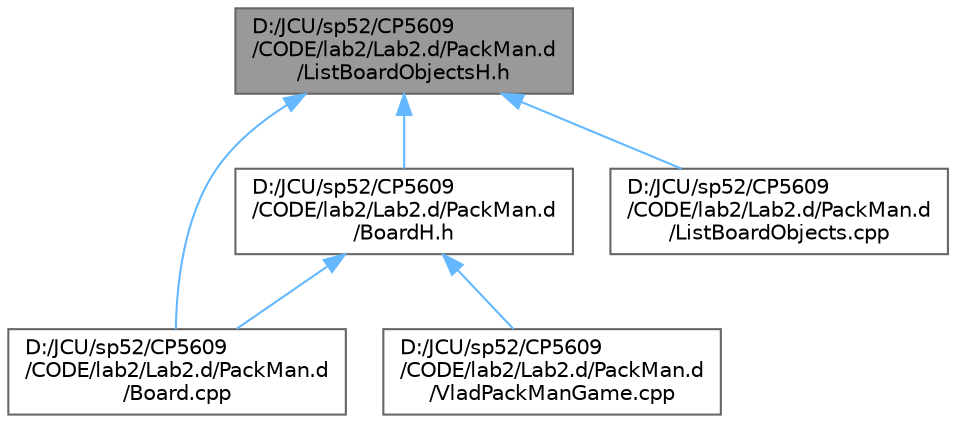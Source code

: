 digraph "D:/JCU/sp52/CP5609/CODE/lab2/Lab2.d/PackMan.d/ListBoardObjectsH.h"
{
 // LATEX_PDF_SIZE
  bgcolor="transparent";
  edge [fontname=Helvetica,fontsize=10,labelfontname=Helvetica,labelfontsize=10];
  node [fontname=Helvetica,fontsize=10,shape=box,height=0.2,width=0.4];
  Node1 [label="D:/JCU/sp52/CP5609\l/CODE/lab2/Lab2.d/PackMan.d\l/ListBoardObjectsH.h",height=0.2,width=0.4,color="gray40", fillcolor="grey60", style="filled", fontcolor="black",tooltip=" "];
  Node1 -> Node2 [dir="back",color="steelblue1",style="solid"];
  Node2 [label="D:/JCU/sp52/CP5609\l/CODE/lab2/Lab2.d/PackMan.d\l/Board.cpp",height=0.2,width=0.4,color="grey40", fillcolor="white", style="filled",URL="$_board_8cpp.html",tooltip=" "];
  Node1 -> Node3 [dir="back",color="steelblue1",style="solid"];
  Node3 [label="D:/JCU/sp52/CP5609\l/CODE/lab2/Lab2.d/PackMan.d\l/BoardH.h",height=0.2,width=0.4,color="grey40", fillcolor="white", style="filled",URL="$_board_h_8h.html",tooltip=" "];
  Node3 -> Node2 [dir="back",color="steelblue1",style="solid"];
  Node3 -> Node4 [dir="back",color="steelblue1",style="solid"];
  Node4 [label="D:/JCU/sp52/CP5609\l/CODE/lab2/Lab2.d/PackMan.d\l/VladPackManGame.cpp",height=0.2,width=0.4,color="grey40", fillcolor="white", style="filled",URL="$_vlad_pack_man_game_8cpp.html",tooltip=" "];
  Node1 -> Node5 [dir="back",color="steelblue1",style="solid"];
  Node5 [label="D:/JCU/sp52/CP5609\l/CODE/lab2/Lab2.d/PackMan.d\l/ListBoardObjects.cpp",height=0.2,width=0.4,color="grey40", fillcolor="white", style="filled",URL="$_list_board_objects_8cpp.html",tooltip=" "];
}
